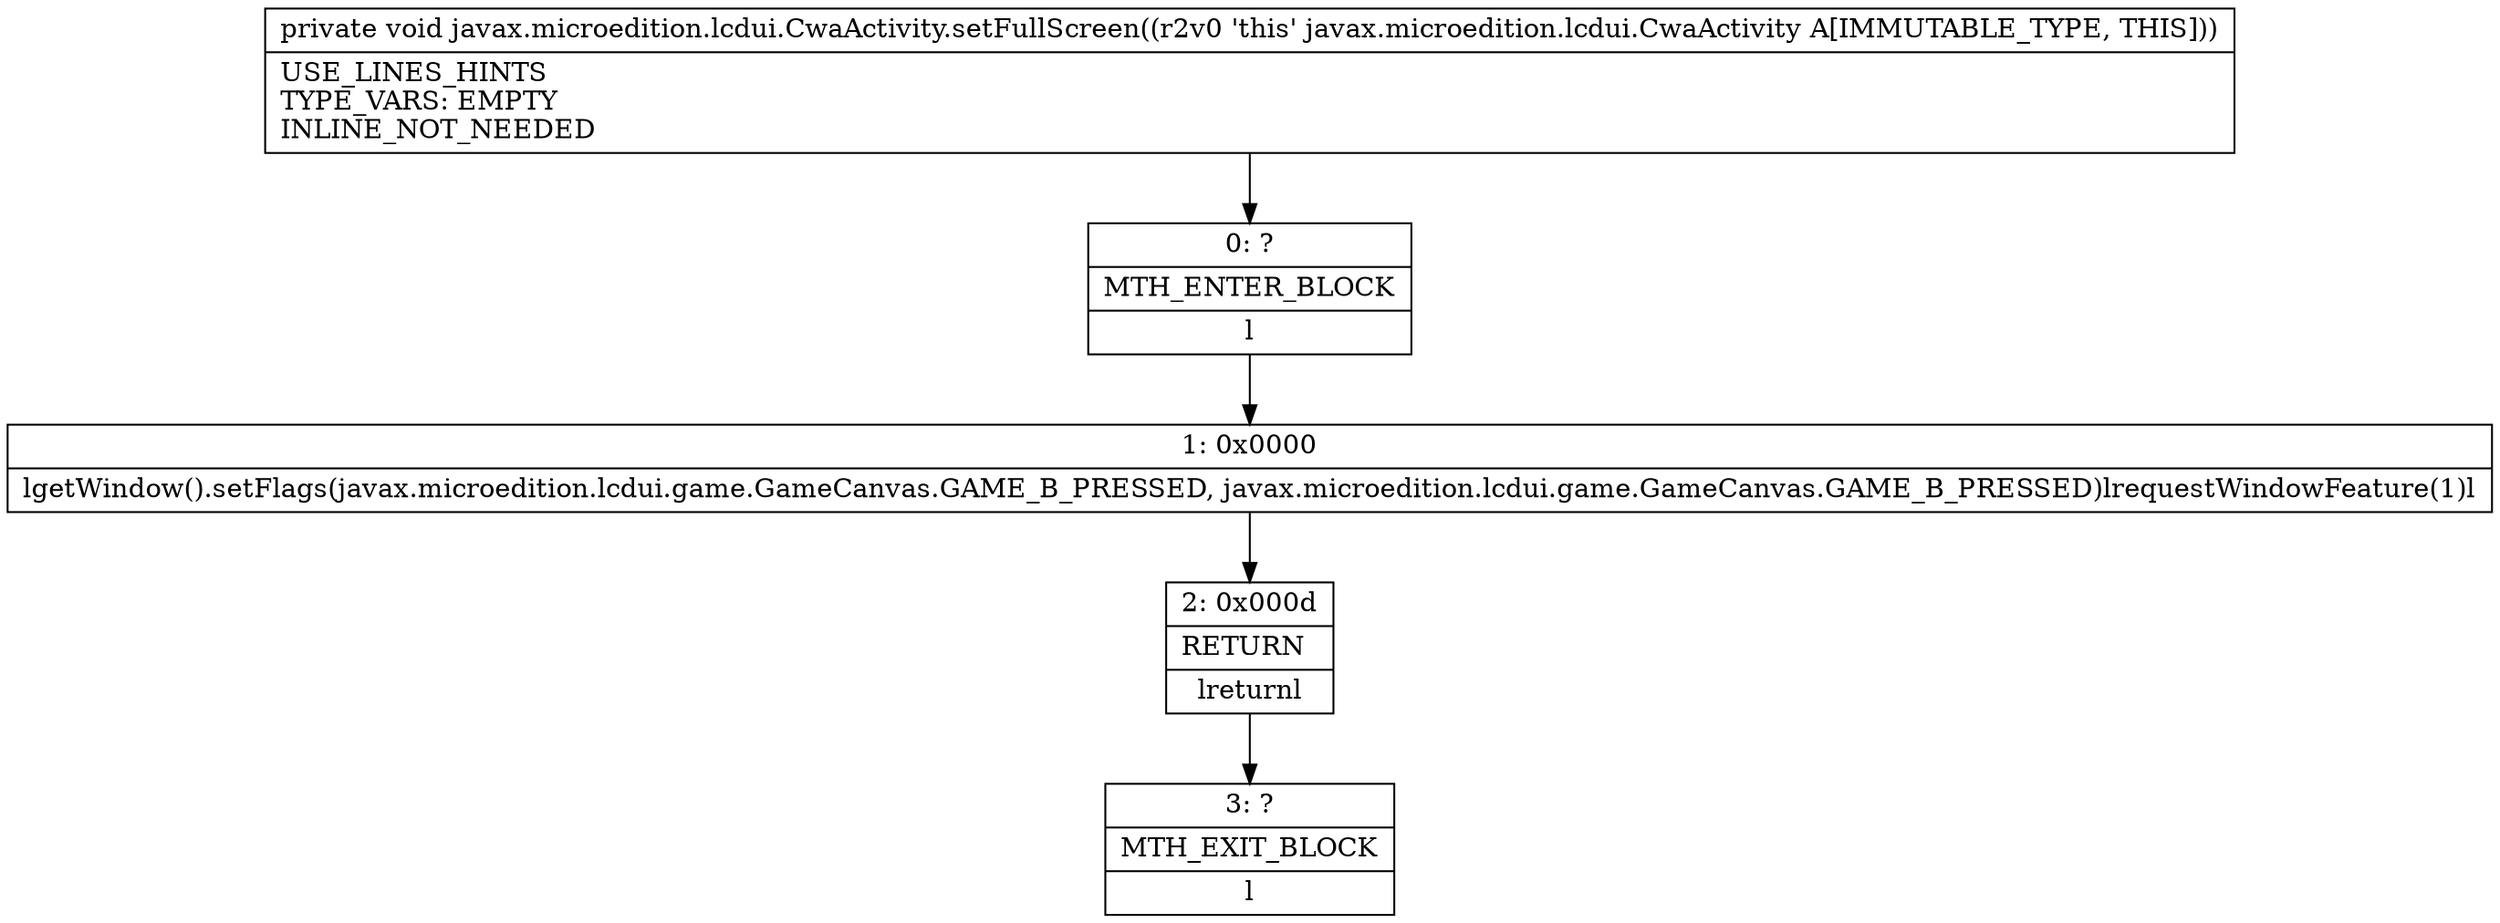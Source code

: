 digraph "CFG forjavax.microedition.lcdui.CwaActivity.setFullScreen()V" {
Node_0 [shape=record,label="{0\:\ ?|MTH_ENTER_BLOCK\l|l}"];
Node_1 [shape=record,label="{1\:\ 0x0000|lgetWindow().setFlags(javax.microedition.lcdui.game.GameCanvas.GAME_B_PRESSED, javax.microedition.lcdui.game.GameCanvas.GAME_B_PRESSED)lrequestWindowFeature(1)l}"];
Node_2 [shape=record,label="{2\:\ 0x000d|RETURN\l|lreturnl}"];
Node_3 [shape=record,label="{3\:\ ?|MTH_EXIT_BLOCK\l|l}"];
MethodNode[shape=record,label="{private void javax.microedition.lcdui.CwaActivity.setFullScreen((r2v0 'this' javax.microedition.lcdui.CwaActivity A[IMMUTABLE_TYPE, THIS]))  | USE_LINES_HINTS\lTYPE_VARS: EMPTY\lINLINE_NOT_NEEDED\l}"];
MethodNode -> Node_0;
Node_0 -> Node_1;
Node_1 -> Node_2;
Node_2 -> Node_3;
}

